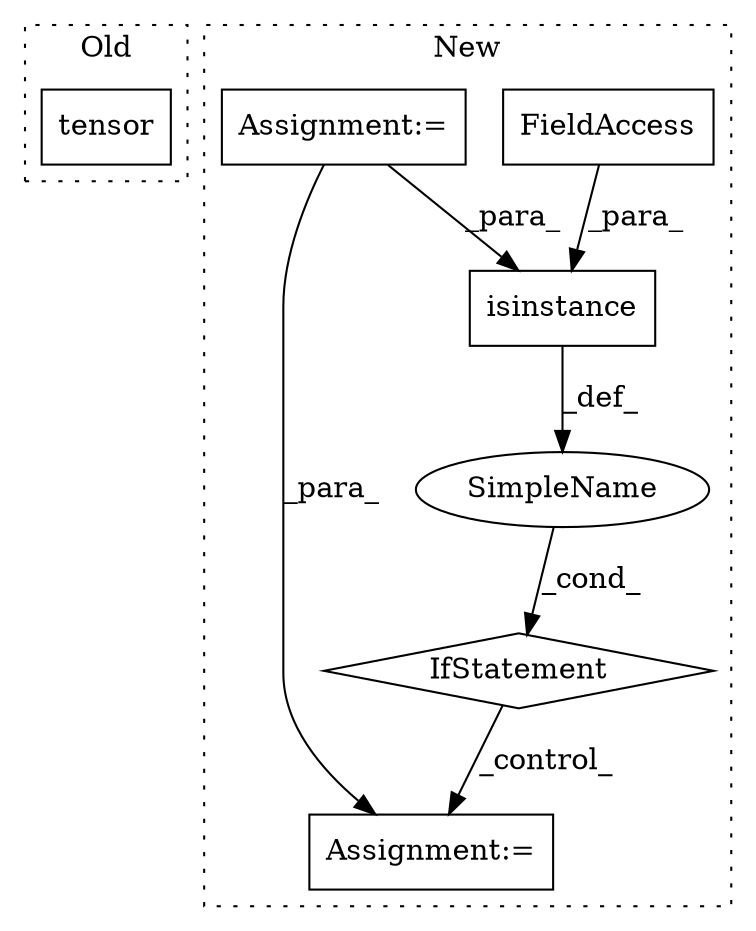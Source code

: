 digraph G {
subgraph cluster0 {
1 [label="tensor" a="32" s="9771,9783" l="7,1" shape="box"];
label = "Old";
style="dotted";
}
subgraph cluster1 {
2 [label="isinstance" a="32" s="9210,9239" l="11,1" shape="box"];
3 [label="IfStatement" a="25" s="9205,9240" l="4,2" shape="diamond"];
4 [label="FieldAccess" a="22" s="9227" l="12" shape="box"];
5 [label="Assignment:=" a="7" s="9255" l="1" shape="box"];
6 [label="SimpleName" a="42" s="" l="" shape="ellipse"];
7 [label="Assignment:=" a="7" s="9000" l="5" shape="box"];
label = "New";
style="dotted";
}
2 -> 6 [label="_def_"];
3 -> 5 [label="_control_"];
4 -> 2 [label="_para_"];
6 -> 3 [label="_cond_"];
7 -> 2 [label="_para_"];
7 -> 5 [label="_para_"];
}
